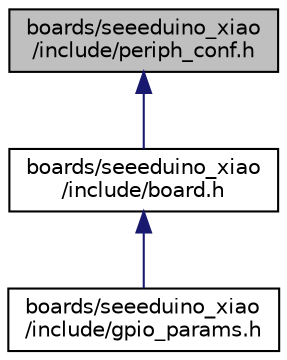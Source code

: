 digraph "boards/seeeduino_xiao/include/periph_conf.h"
{
 // LATEX_PDF_SIZE
  edge [fontname="Helvetica",fontsize="10",labelfontname="Helvetica",labelfontsize="10"];
  node [fontname="Helvetica",fontsize="10",shape=record];
  Node1 [label="boards/seeeduino_xiao\l/include/periph_conf.h",height=0.2,width=0.4,color="black", fillcolor="grey75", style="filled", fontcolor="black",tooltip="Configuration of CPU peripherals for the Serpente board."];
  Node1 -> Node2 [dir="back",color="midnightblue",fontsize="10",style="solid",fontname="Helvetica"];
  Node2 [label="boards/seeeduino_xiao\l/include/board.h",height=0.2,width=0.4,color="black", fillcolor="white", style="filled",URL="$seeeduino__xiao_2include_2board_8h.html",tooltip="Support for the Seeeduino XIAO board."];
  Node2 -> Node3 [dir="back",color="midnightblue",fontsize="10",style="solid",fontname="Helvetica"];
  Node3 [label="boards/seeeduino_xiao\l/include/gpio_params.h",height=0.2,width=0.4,color="black", fillcolor="white", style="filled",URL="$seeeduino__xiao_2include_2gpio__params_8h.html",tooltip="Board specific configuration of direct mapped GPIOs."];
}
